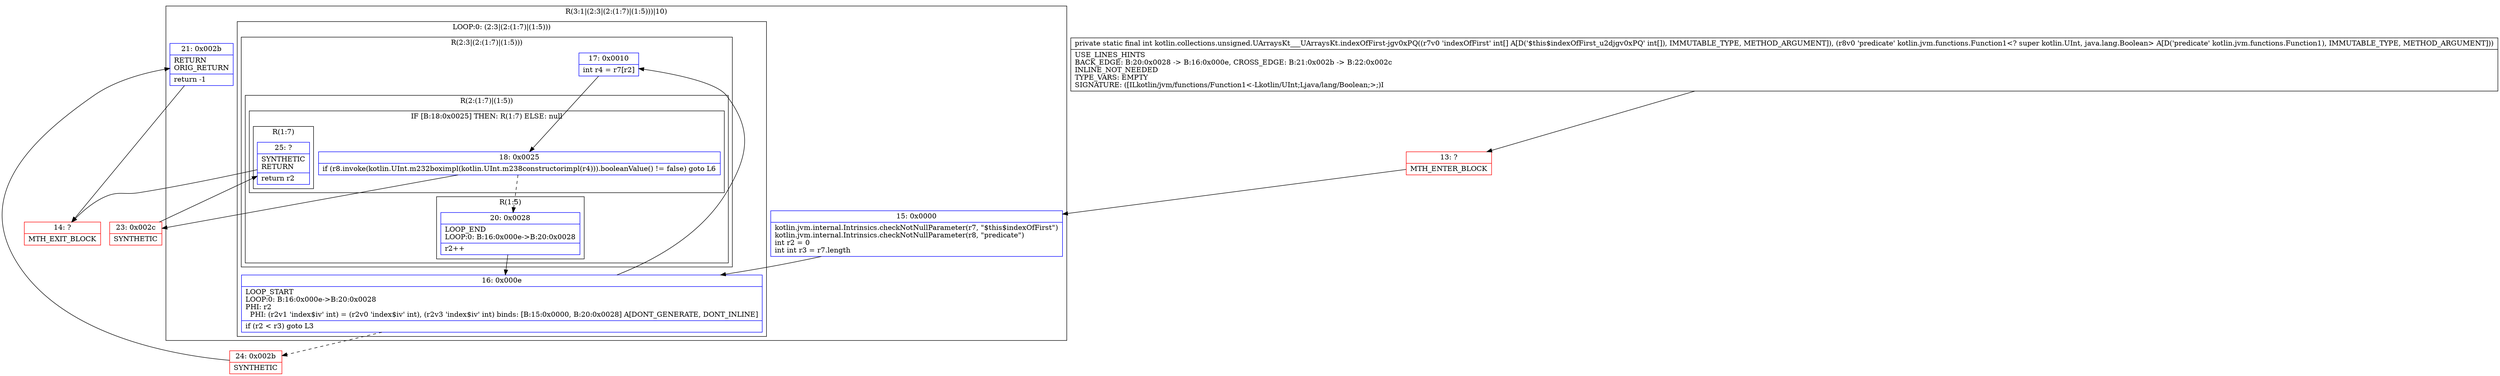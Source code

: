 digraph "CFG forkotlin.collections.unsigned.UArraysKt___UArraysKt.indexOfFirst\-jgv0xPQ([ILkotlin\/jvm\/functions\/Function1;)I" {
subgraph cluster_Region_833423971 {
label = "R(3:1|(2:3|(2:(1:7)|(1:5)))|10)";
node [shape=record,color=blue];
Node_15 [shape=record,label="{15\:\ 0x0000|kotlin.jvm.internal.Intrinsics.checkNotNullParameter(r7, \"$this$indexOfFirst\")\lkotlin.jvm.internal.Intrinsics.checkNotNullParameter(r8, \"predicate\")\lint r2 = 0\lint int r3 = r7.length\l}"];
subgraph cluster_LoopRegion_70010988 {
label = "LOOP:0: (2:3|(2:(1:7)|(1:5)))";
node [shape=record,color=blue];
Node_16 [shape=record,label="{16\:\ 0x000e|LOOP_START\lLOOP:0: B:16:0x000e\-\>B:20:0x0028\lPHI: r2 \l  PHI: (r2v1 'index$iv' int) = (r2v0 'index$iv' int), (r2v3 'index$iv' int) binds: [B:15:0x0000, B:20:0x0028] A[DONT_GENERATE, DONT_INLINE]\l|if (r2 \< r3) goto L3\l}"];
subgraph cluster_Region_2051774125 {
label = "R(2:3|(2:(1:7)|(1:5)))";
node [shape=record,color=blue];
Node_17 [shape=record,label="{17\:\ 0x0010|int r4 = r7[r2]\l}"];
subgraph cluster_Region_694186757 {
label = "R(2:(1:7)|(1:5))";
node [shape=record,color=blue];
subgraph cluster_IfRegion_1164256956 {
label = "IF [B:18:0x0025] THEN: R(1:7) ELSE: null";
node [shape=record,color=blue];
Node_18 [shape=record,label="{18\:\ 0x0025|if (r8.invoke(kotlin.UInt.m232boximpl(kotlin.UInt.m238constructorimpl(r4))).booleanValue() != false) goto L6\l}"];
subgraph cluster_Region_594306453 {
label = "R(1:7)";
node [shape=record,color=blue];
Node_25 [shape=record,label="{25\:\ ?|SYNTHETIC\lRETURN\l|return r2\l}"];
}
}
subgraph cluster_Region_905111160 {
label = "R(1:5)";
node [shape=record,color=blue];
Node_20 [shape=record,label="{20\:\ 0x0028|LOOP_END\lLOOP:0: B:16:0x000e\-\>B:20:0x0028\l|r2++\l}"];
}
}
}
}
Node_21 [shape=record,label="{21\:\ 0x002b|RETURN\lORIG_RETURN\l|return \-1\l}"];
}
Node_13 [shape=record,color=red,label="{13\:\ ?|MTH_ENTER_BLOCK\l}"];
Node_23 [shape=record,color=red,label="{23\:\ 0x002c|SYNTHETIC\l}"];
Node_14 [shape=record,color=red,label="{14\:\ ?|MTH_EXIT_BLOCK\l}"];
Node_24 [shape=record,color=red,label="{24\:\ 0x002b|SYNTHETIC\l}"];
MethodNode[shape=record,label="{private static final int kotlin.collections.unsigned.UArraysKt___UArraysKt.indexOfFirst\-jgv0xPQ((r7v0 'indexOfFirst' int[] A[D('$this$indexOfFirst_u2djgv0xPQ' int[]), IMMUTABLE_TYPE, METHOD_ARGUMENT]), (r8v0 'predicate' kotlin.jvm.functions.Function1\<? super kotlin.UInt, java.lang.Boolean\> A[D('predicate' kotlin.jvm.functions.Function1), IMMUTABLE_TYPE, METHOD_ARGUMENT]))  | USE_LINES_HINTS\lBACK_EDGE: B:20:0x0028 \-\> B:16:0x000e, CROSS_EDGE: B:21:0x002b \-\> B:22:0x002c\lINLINE_NOT_NEEDED\lTYPE_VARS: EMPTY\lSIGNATURE: ([ILkotlin\/jvm\/functions\/Function1\<\-Lkotlin\/UInt;Ljava\/lang\/Boolean;\>;)I\l}"];
MethodNode -> Node_13;Node_15 -> Node_16;
Node_16 -> Node_17;
Node_16 -> Node_24[style=dashed];
Node_17 -> Node_18;
Node_18 -> Node_20[style=dashed];
Node_18 -> Node_23;
Node_25 -> Node_14;
Node_20 -> Node_16;
Node_21 -> Node_14;
Node_13 -> Node_15;
Node_23 -> Node_25;
Node_24 -> Node_21;
}

